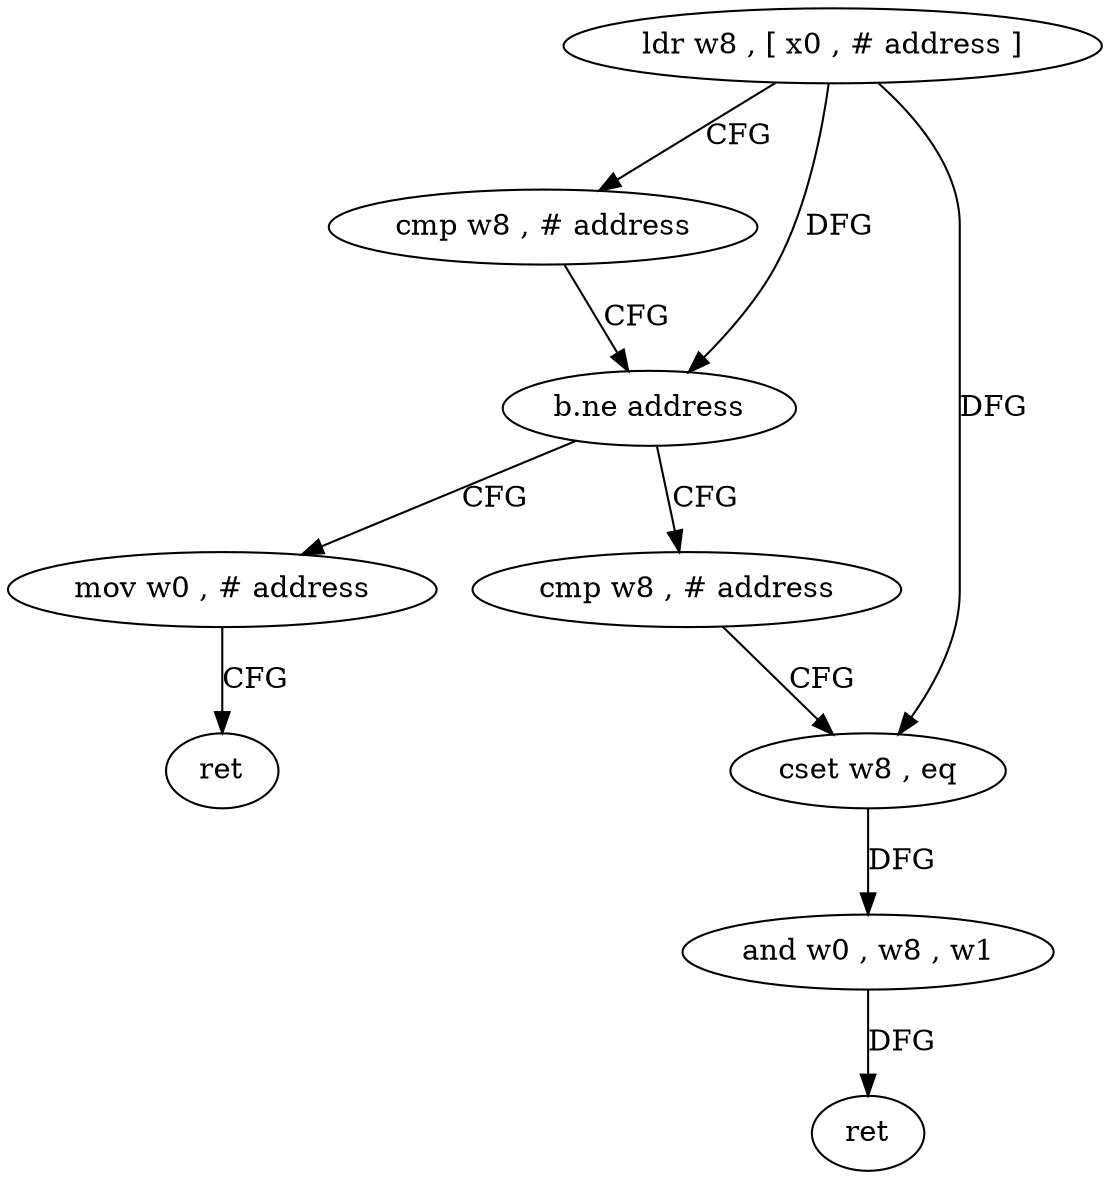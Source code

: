 digraph "func" {
"4218872" [label = "ldr w8 , [ x0 , # address ]" ]
"4218876" [label = "cmp w8 , # address" ]
"4218880" [label = "b.ne address" ]
"4218892" [label = "cmp w8 , # address" ]
"4218884" [label = "mov w0 , # address" ]
"4218896" [label = "cset w8 , eq" ]
"4218900" [label = "and w0 , w8 , w1" ]
"4218904" [label = "ret" ]
"4218888" [label = "ret" ]
"4218872" -> "4218876" [ label = "CFG" ]
"4218872" -> "4218880" [ label = "DFG" ]
"4218872" -> "4218896" [ label = "DFG" ]
"4218876" -> "4218880" [ label = "CFG" ]
"4218880" -> "4218892" [ label = "CFG" ]
"4218880" -> "4218884" [ label = "CFG" ]
"4218892" -> "4218896" [ label = "CFG" ]
"4218884" -> "4218888" [ label = "CFG" ]
"4218896" -> "4218900" [ label = "DFG" ]
"4218900" -> "4218904" [ label = "DFG" ]
}
